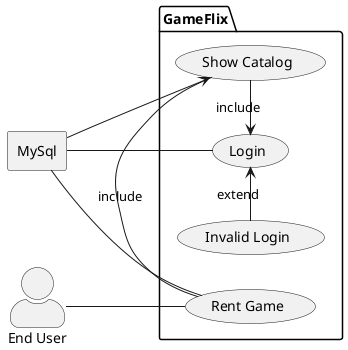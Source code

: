 @startuml
'https://plantuml.com/use-case--diagram

left to right direction
skinparam actorStyle awesome

:End User:

package GameFlix {
  usecase Login
  usecase "Show Catalog"
  usecase "Invalid Login"
  usecase "Rent Game"
}

rectangle MySql

"Rent Game" -> "Show Catalog" : include
"Show Catalog" -> Login : include
"Invalid Login" -> Login : extend
"End User" -- "Rent Game"
MySql -- Login
MySql -- "Show Catalog"
MySql -- "Rent Game"

@enduml
